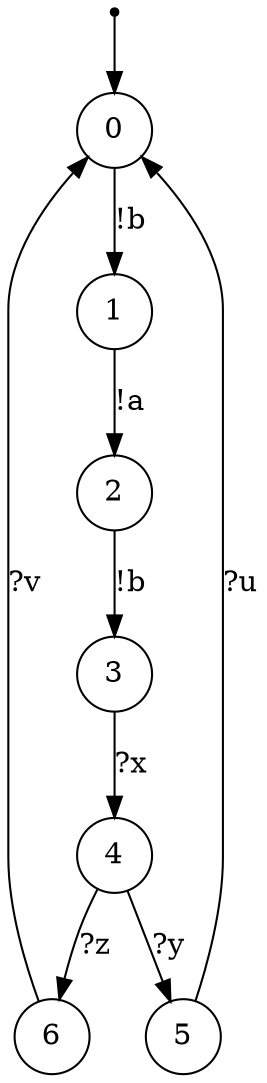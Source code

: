 digraph {
 node [shape=point] ENTRY
 node [shape=circle]
 ENTRY -> 0
0 -> 1 [label="!b"]
1 -> 2 [label="!a"]
2 -> 3 [label="!b"]
3 -> 4 [label="?x"]
4 -> 6 [label="?z"]
6 -> 0 [label="?v"]
4 -> 5 [label="?y"]
5 -> 0 [label="?u"]
}